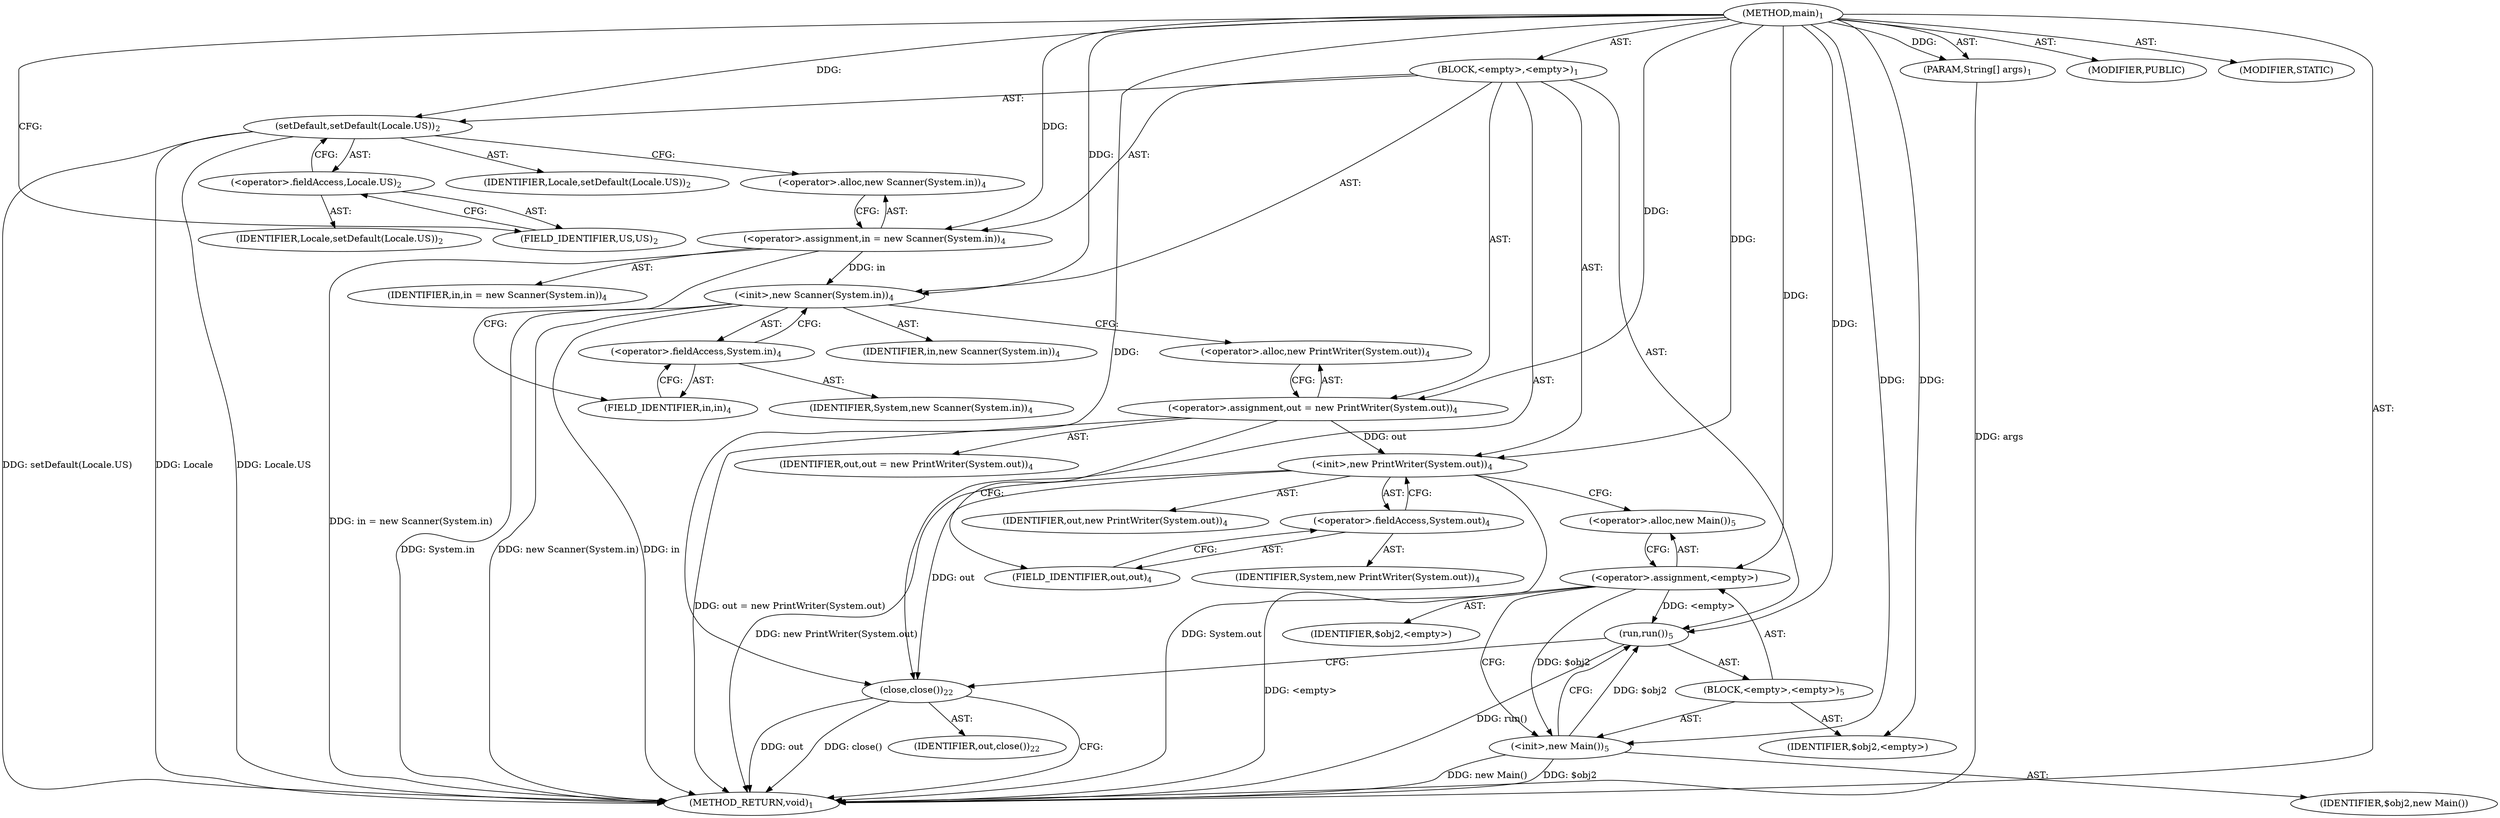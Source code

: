 digraph "main" {  
"17" [label = <(METHOD,main)<SUB>1</SUB>> ]
"18" [label = <(PARAM,String[] args)<SUB>1</SUB>> ]
"19" [label = <(BLOCK,&lt;empty&gt;,&lt;empty&gt;)<SUB>1</SUB>> ]
"20" [label = <(setDefault,setDefault(Locale.US))<SUB>2</SUB>> ]
"21" [label = <(IDENTIFIER,Locale,setDefault(Locale.US))<SUB>2</SUB>> ]
"22" [label = <(&lt;operator&gt;.fieldAccess,Locale.US)<SUB>2</SUB>> ]
"23" [label = <(IDENTIFIER,Locale,setDefault(Locale.US))<SUB>2</SUB>> ]
"24" [label = <(FIELD_IDENTIFIER,US,US)<SUB>2</SUB>> ]
"25" [label = <(&lt;operator&gt;.assignment,in = new Scanner(System.in))<SUB>4</SUB>> ]
"26" [label = <(IDENTIFIER,in,in = new Scanner(System.in))<SUB>4</SUB>> ]
"27" [label = <(&lt;operator&gt;.alloc,new Scanner(System.in))<SUB>4</SUB>> ]
"28" [label = <(&lt;init&gt;,new Scanner(System.in))<SUB>4</SUB>> ]
"29" [label = <(IDENTIFIER,in,new Scanner(System.in))<SUB>4</SUB>> ]
"30" [label = <(&lt;operator&gt;.fieldAccess,System.in)<SUB>4</SUB>> ]
"31" [label = <(IDENTIFIER,System,new Scanner(System.in))<SUB>4</SUB>> ]
"32" [label = <(FIELD_IDENTIFIER,in,in)<SUB>4</SUB>> ]
"33" [label = <(&lt;operator&gt;.assignment,out = new PrintWriter(System.out))<SUB>4</SUB>> ]
"34" [label = <(IDENTIFIER,out,out = new PrintWriter(System.out))<SUB>4</SUB>> ]
"35" [label = <(&lt;operator&gt;.alloc,new PrintWriter(System.out))<SUB>4</SUB>> ]
"36" [label = <(&lt;init&gt;,new PrintWriter(System.out))<SUB>4</SUB>> ]
"37" [label = <(IDENTIFIER,out,new PrintWriter(System.out))<SUB>4</SUB>> ]
"38" [label = <(&lt;operator&gt;.fieldAccess,System.out)<SUB>4</SUB>> ]
"39" [label = <(IDENTIFIER,System,new PrintWriter(System.out))<SUB>4</SUB>> ]
"40" [label = <(FIELD_IDENTIFIER,out,out)<SUB>4</SUB>> ]
"41" [label = <(run,run())<SUB>5</SUB>> ]
"42" [label = <(BLOCK,&lt;empty&gt;,&lt;empty&gt;)<SUB>5</SUB>> ]
"43" [label = <(&lt;operator&gt;.assignment,&lt;empty&gt;)> ]
"44" [label = <(IDENTIFIER,$obj2,&lt;empty&gt;)> ]
"45" [label = <(&lt;operator&gt;.alloc,new Main())<SUB>5</SUB>> ]
"46" [label = <(&lt;init&gt;,new Main())<SUB>5</SUB>> ]
"47" [label = <(IDENTIFIER,$obj2,new Main())> ]
"48" [label = <(IDENTIFIER,$obj2,&lt;empty&gt;)> ]
"49" [label = <(close,close())<SUB>22</SUB>> ]
"50" [label = <(IDENTIFIER,out,close())<SUB>22</SUB>> ]
"51" [label = <(MODIFIER,PUBLIC)> ]
"52" [label = <(MODIFIER,STATIC)> ]
"53" [label = <(METHOD_RETURN,void)<SUB>1</SUB>> ]
  "17" -> "18"  [ label = "AST: "] 
  "17" -> "19"  [ label = "AST: "] 
  "17" -> "51"  [ label = "AST: "] 
  "17" -> "52"  [ label = "AST: "] 
  "17" -> "53"  [ label = "AST: "] 
  "19" -> "20"  [ label = "AST: "] 
  "19" -> "25"  [ label = "AST: "] 
  "19" -> "28"  [ label = "AST: "] 
  "19" -> "33"  [ label = "AST: "] 
  "19" -> "36"  [ label = "AST: "] 
  "19" -> "41"  [ label = "AST: "] 
  "19" -> "49"  [ label = "AST: "] 
  "20" -> "21"  [ label = "AST: "] 
  "20" -> "22"  [ label = "AST: "] 
  "22" -> "23"  [ label = "AST: "] 
  "22" -> "24"  [ label = "AST: "] 
  "25" -> "26"  [ label = "AST: "] 
  "25" -> "27"  [ label = "AST: "] 
  "28" -> "29"  [ label = "AST: "] 
  "28" -> "30"  [ label = "AST: "] 
  "30" -> "31"  [ label = "AST: "] 
  "30" -> "32"  [ label = "AST: "] 
  "33" -> "34"  [ label = "AST: "] 
  "33" -> "35"  [ label = "AST: "] 
  "36" -> "37"  [ label = "AST: "] 
  "36" -> "38"  [ label = "AST: "] 
  "38" -> "39"  [ label = "AST: "] 
  "38" -> "40"  [ label = "AST: "] 
  "41" -> "42"  [ label = "AST: "] 
  "42" -> "43"  [ label = "AST: "] 
  "42" -> "46"  [ label = "AST: "] 
  "42" -> "48"  [ label = "AST: "] 
  "43" -> "44"  [ label = "AST: "] 
  "43" -> "45"  [ label = "AST: "] 
  "46" -> "47"  [ label = "AST: "] 
  "49" -> "50"  [ label = "AST: "] 
  "20" -> "27"  [ label = "CFG: "] 
  "25" -> "32"  [ label = "CFG: "] 
  "28" -> "35"  [ label = "CFG: "] 
  "33" -> "40"  [ label = "CFG: "] 
  "36" -> "45"  [ label = "CFG: "] 
  "41" -> "49"  [ label = "CFG: "] 
  "49" -> "53"  [ label = "CFG: "] 
  "22" -> "20"  [ label = "CFG: "] 
  "27" -> "25"  [ label = "CFG: "] 
  "30" -> "28"  [ label = "CFG: "] 
  "35" -> "33"  [ label = "CFG: "] 
  "38" -> "36"  [ label = "CFG: "] 
  "24" -> "22"  [ label = "CFG: "] 
  "32" -> "30"  [ label = "CFG: "] 
  "40" -> "38"  [ label = "CFG: "] 
  "43" -> "46"  [ label = "CFG: "] 
  "46" -> "41"  [ label = "CFG: "] 
  "45" -> "43"  [ label = "CFG: "] 
  "17" -> "24"  [ label = "CFG: "] 
  "18" -> "53"  [ label = "DDG: args"] 
  "20" -> "53"  [ label = "DDG: Locale"] 
  "20" -> "53"  [ label = "DDG: Locale.US"] 
  "20" -> "53"  [ label = "DDG: setDefault(Locale.US)"] 
  "25" -> "53"  [ label = "DDG: in = new Scanner(System.in)"] 
  "28" -> "53"  [ label = "DDG: in"] 
  "28" -> "53"  [ label = "DDG: System.in"] 
  "28" -> "53"  [ label = "DDG: new Scanner(System.in)"] 
  "33" -> "53"  [ label = "DDG: out = new PrintWriter(System.out)"] 
  "36" -> "53"  [ label = "DDG: System.out"] 
  "36" -> "53"  [ label = "DDG: new PrintWriter(System.out)"] 
  "43" -> "53"  [ label = "DDG: &lt;empty&gt;"] 
  "46" -> "53"  [ label = "DDG: $obj2"] 
  "46" -> "53"  [ label = "DDG: new Main()"] 
  "41" -> "53"  [ label = "DDG: run()"] 
  "49" -> "53"  [ label = "DDG: out"] 
  "49" -> "53"  [ label = "DDG: close()"] 
  "17" -> "18"  [ label = "DDG: "] 
  "17" -> "25"  [ label = "DDG: "] 
  "17" -> "33"  [ label = "DDG: "] 
  "17" -> "20"  [ label = "DDG: "] 
  "25" -> "28"  [ label = "DDG: in"] 
  "17" -> "28"  [ label = "DDG: "] 
  "33" -> "36"  [ label = "DDG: out"] 
  "17" -> "36"  [ label = "DDG: "] 
  "43" -> "41"  [ label = "DDG: &lt;empty&gt;"] 
  "46" -> "41"  [ label = "DDG: $obj2"] 
  "17" -> "41"  [ label = "DDG: "] 
  "36" -> "49"  [ label = "DDG: out"] 
  "17" -> "49"  [ label = "DDG: "] 
  "17" -> "43"  [ label = "DDG: "] 
  "17" -> "48"  [ label = "DDG: "] 
  "43" -> "46"  [ label = "DDG: $obj2"] 
  "17" -> "46"  [ label = "DDG: "] 
}
